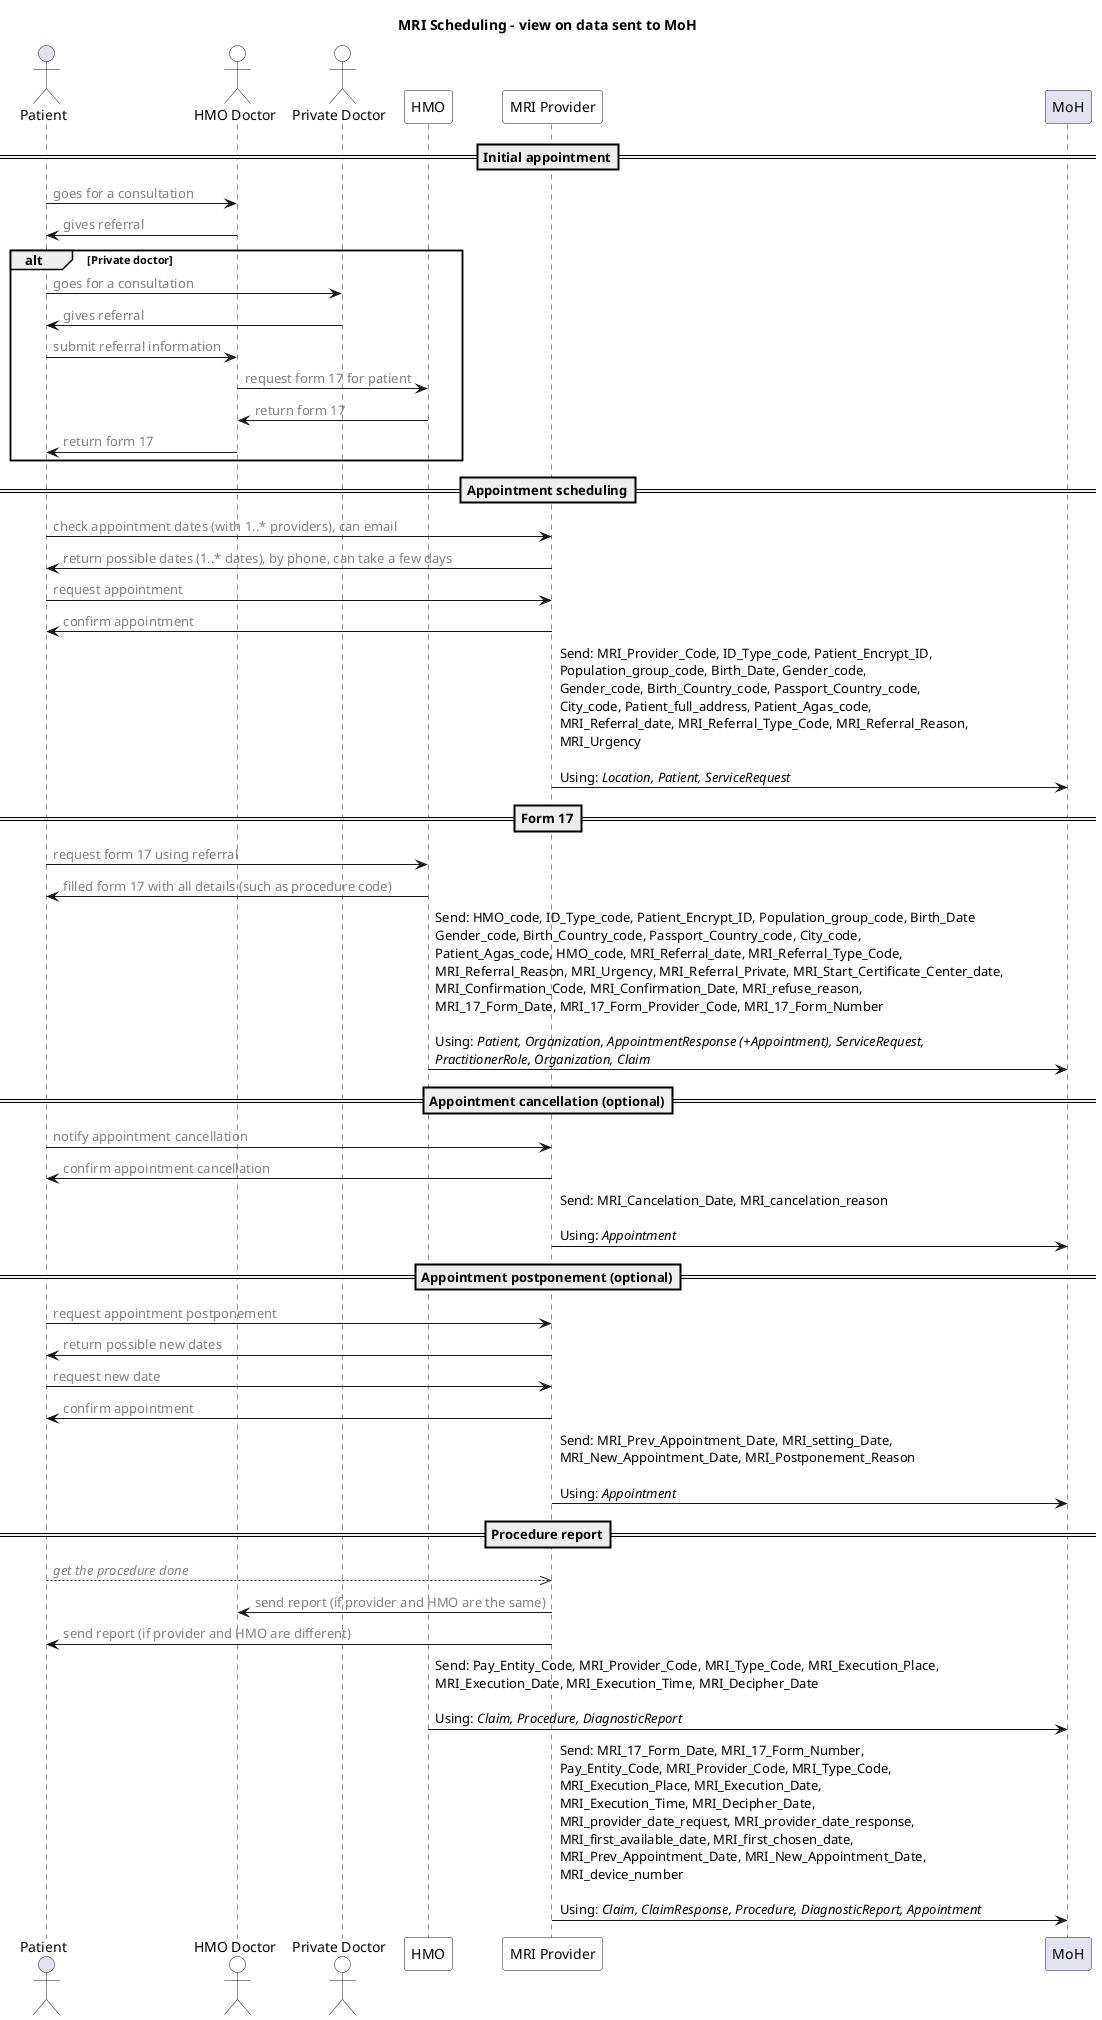 @startuml
'editable with https://planttext.com
'see documentation at https://plantuml.com/sequence-diagram

title "MRI Scheduling - view on data sent to MoH"

actor Patient
actor "HMO Doctor" #white
actor "Private Doctor" #white
participant HMO #white 
participant "MRI Provider" #white
participant MoH

== Initial appointment==
Patient -> "HMO Doctor": <color #grey>goes for a consultation
"HMO Doctor" -> Patient: <color #grey>gives referral

alt Private doctor 
    Patient -> "Private Doctor": <color #grey>goes for a consultation
    "Private Doctor" -> Patient: <color #grey>gives referral

    Patient -> "HMO Doctor": <color #grey>submit referral information
    "HMO Doctor" -> HMO: <color #grey>request form 17 for patient
    HMO -> "HMO Doctor": <color #grey>return form 17
    "HMO Doctor" -> Patient: <color #grey>return form 17
end

== Appointment scheduling==
Patient -> "MRI Provider": <color #grey>check appointment dates (with 1..* providers), can email
"MRI Provider" -> Patient: <color #grey>return possible dates (1..* dates), by phone, can take a few days
Patient -> "MRI Provider": <color #grey>request appointment
"MRI Provider" -> Patient: <color #grey>confirm appointment

"MRI Provider" -> MoH: Send: MRI_Provider_Code, ID_Type_code, Patient_Encrypt_ID, \nPopulation_group_code, Birth_Date, Gender_code, \nGender_code, Birth_Country_code, Passport_Country_code, \nCity_code, Patient_full_address, Patient_Agas_code, \nMRI_Referral_date, MRI_Referral_Type_Code, MRI_Referral_Reason, \nMRI_Urgency\n\nUsing: //Location, Patient, ServiceRequest//

== Form 17==
Patient -> HMO: <color #grey>request form 17 using referral
HMO -> Patient: <color #grey>filled form 17 with all details (such as procedure code)

HMO -> MoH: Send: HMO_code, ID_Type_code, Patient_Encrypt_ID, Population_group_code, Birth_Date \nGender_code, Birth_Country_code, Passport_Country_code, City_code, \nPatient_Agas_code, HMO_code, MRI_Referral_date, MRI_Referral_Type_Code, \nMRI_Referral_Reason, MRI_Urgency, MRI_Referral_Private, MRI_Start_Certificate_Center_date,  \nMRI_Confirmation_Code, MRI_Confirmation_Date, MRI_refuse_reason, \nMRI_17_Form_Date, MRI_17_Form_Provider_Code, MRI_17_Form_Number \n\nUsing: //Patient, Organization, AppointmentResponse (+Appointment), ServiceRequest,//\n//PractitionerRole, Organization, Claim //

== Appointment cancellation (optional)==
Patient -> "MRI Provider": <color #grey>notify appointment cancellation
"MRI Provider" -> Patient: <color #grey>confirm appointment cancellation

"MRI Provider" -> MoH: Send: MRI_Cancelation_Date, MRI_cancelation_reason \n\nUsing: //Appointment//

== Appointment postponement (optional)==
Patient -> "MRI Provider": <color #grey>request appointment postponement
"MRI Provider" -> Patient: <color #grey>return possible new dates
Patient -> "MRI Provider": <color #grey>request new date
"MRI Provider" -> Patient: <color #grey>confirm appointment

"MRI Provider" -> MoH: Send: MRI_Prev_Appointment_Date, MRI_setting_Date, \nMRI_New_Appointment_Date, MRI_Postponement_Reason \n\nUsing: //Appointment//

== Procedure report==
Patient -->> "MRI Provider": <color #grey>//get the procedure done//
"MRI Provider" -> "HMO Doctor": <color #grey>send report (if provider and HMO are the same)
"MRI Provider" -> Patient: <color #grey>send report (if provider and HMO are different)

HMO -> MoH: Send: Pay_Entity_Code, MRI_Provider_Code, MRI_Type_Code, MRI_Execution_Place, \nMRI_Execution_Date, MRI_Execution_Time, MRI_Decipher_Date \n\nUsing: //Claim, Procedure, DiagnosticReport//

"MRI Provider" -> MoH: Send: MRI_17_Form_Date, MRI_17_Form_Number, \nPay_Entity_Code, MRI_Provider_Code, MRI_Type_Code, \nMRI_Execution_Place, MRI_Execution_Date, \nMRI_Execution_Time, MRI_Decipher_Date, \nMRI_provider_date_request, MRI_provider_date_response, \nMRI_first_available_date, MRI_first_chosen_date, \nMRI_Prev_Appointment_Date, MRI_New_Appointment_Date, \nMRI_device_number  \n\nUsing: //Claim, ClaimResponse, Procedure, DiagnosticReport, Appointment//

@enduml
